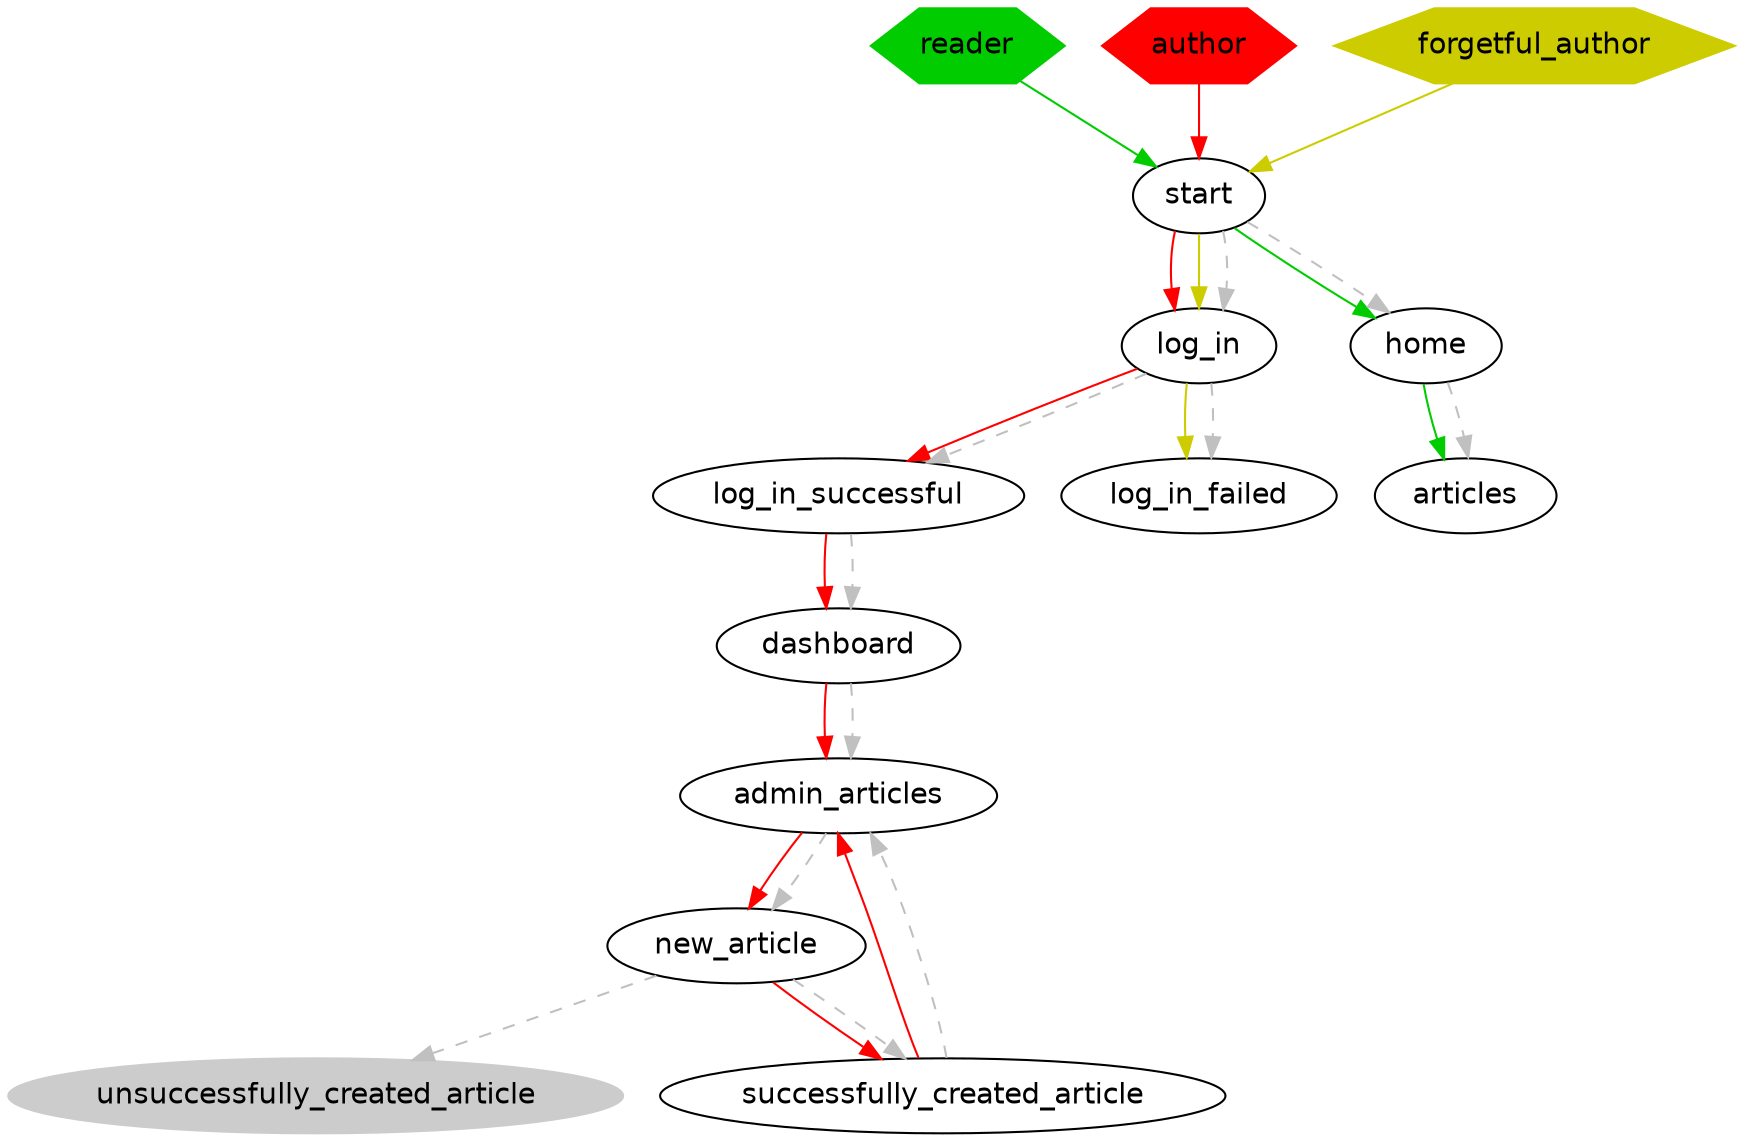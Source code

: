 digraph G {
  graph [center=true rankdir=TB]
  node  [fontname=Helvetica]
  { node [shape=hexagon style=filled color="#00cc00"]
    reader
  }
  { node [shape=hexagon style=filled color="#ff0000"]
    author
  }
  { node [shape=hexagon style=filled color="#cccc00"]
    forgetful_author
  }
  { node [style=filled color="#cccccc"]
    unsuccessfully_created_article
  }
  { edge [color="#ff0000"]
    author -> start -> log_in -> log_in_successful -> dashboard -> admin_articles -> new_article -> successfully_created_article -> admin_articles
  }
  { edge [color="#00cc00"]
    reader -> start -> home -> articles
  }
  { edge [color="#cccc00"]
    forgetful_author -> start -> log_in -> log_in_failed
  }
  { edge [style=dashed color=grey]
    start -> log_in
      log_in -> {log_in_successful, log_in_failed} 
    log_in_successful-> dashboard -> admin_articles -> new_article 
      new_article -> {successfully_created_article, unsuccessfully_created_article } 
    successfully_created_article -> admin_articles 
  }
  { edge [style=dashed color=grey]
    start -> home -> articles
  }
}
